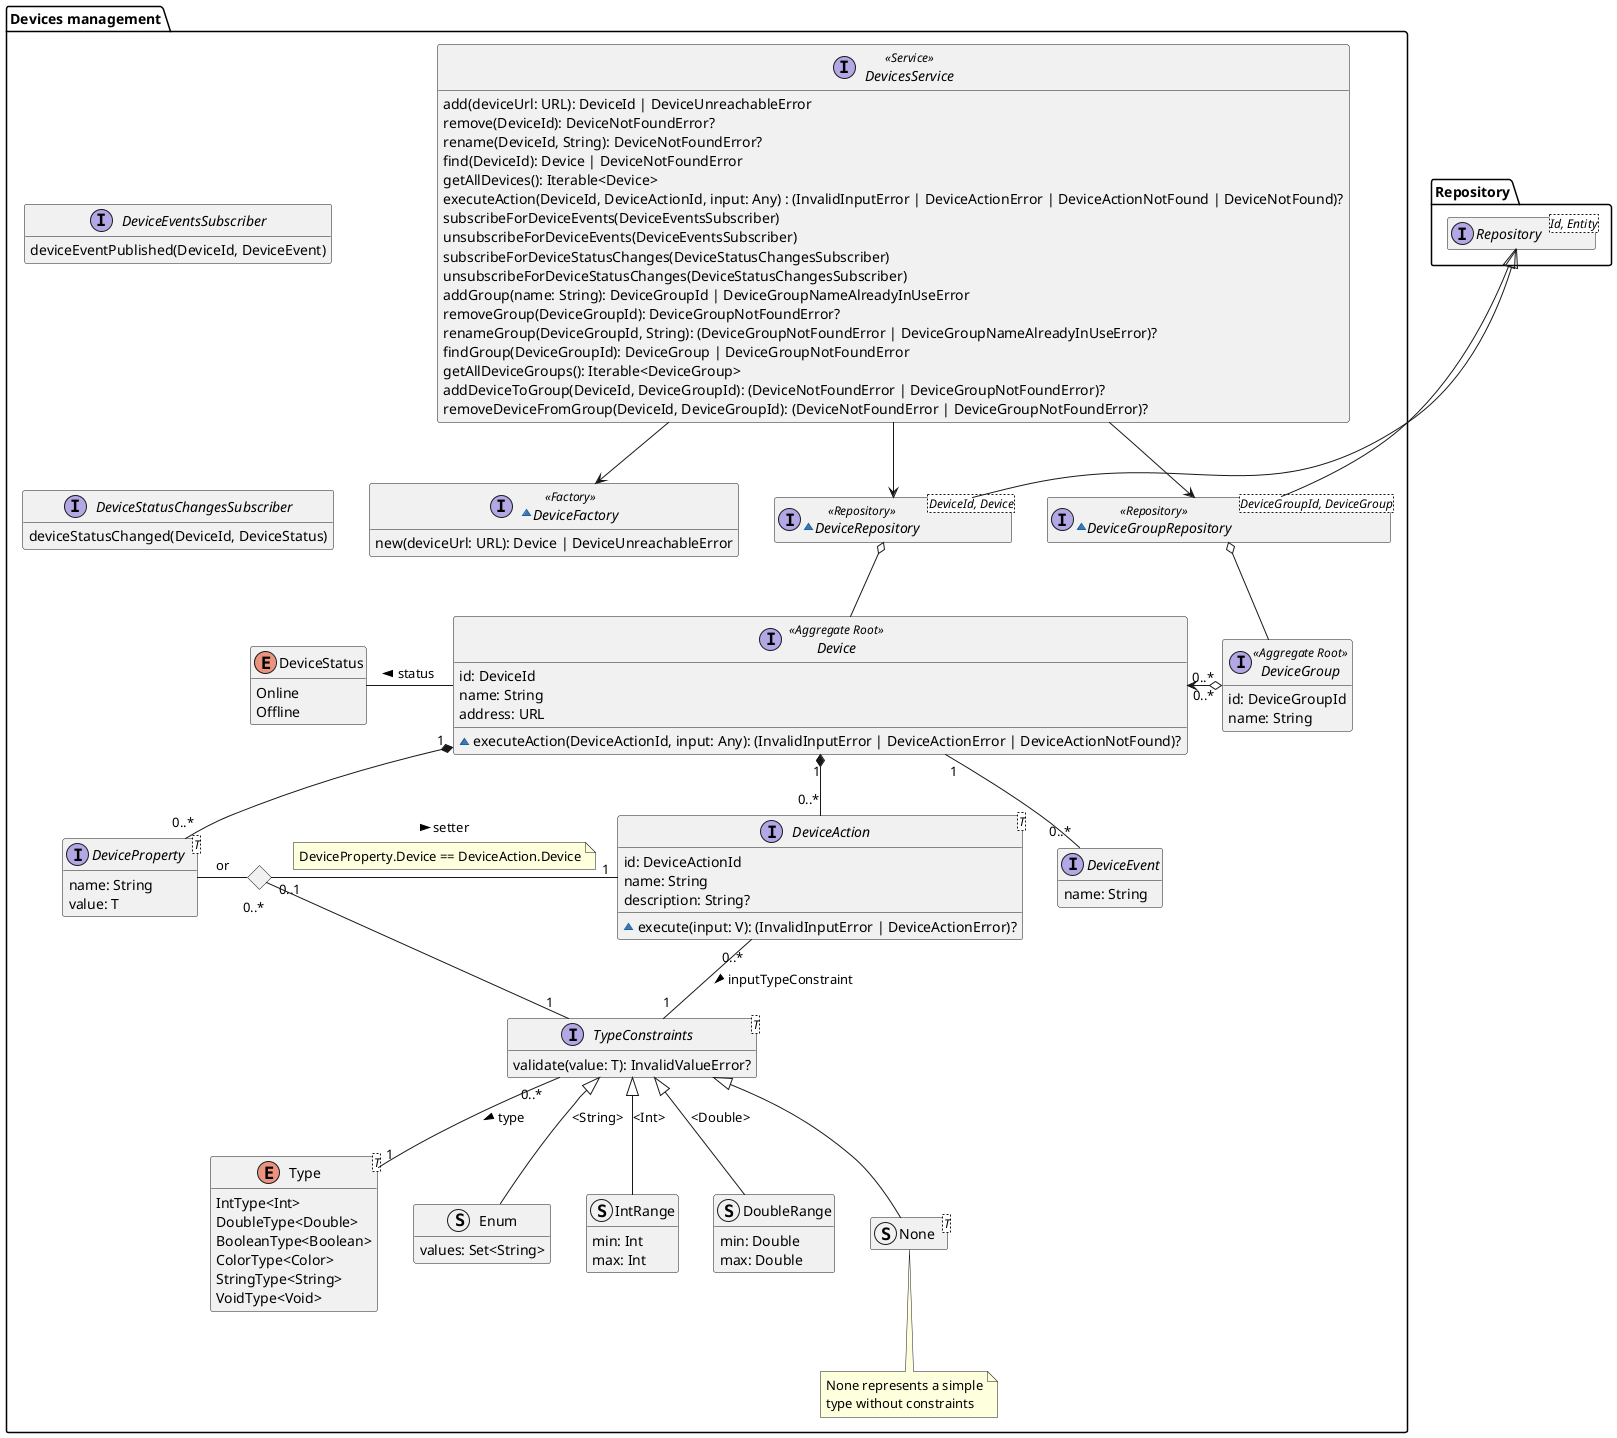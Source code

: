 @startuml devices-management-domain-model

hide empty members
package Repository{
    interface Repository<Id, Entity>
}

package "Devices management" {

    interface Device <<Aggregate Root>> {
        id: DeviceId
        name: String
        address: URL
        ~ executeAction(DeviceActionId, input: Any): (InvalidInputError | DeviceActionError | DeviceActionNotFound)?
    }

    enum DeviceStatus {
        Online
        Offline
    }

    interface DeviceGroup <<Aggregate Root>> {
        id: DeviceGroupId
        name: String
    }

    enum Type<T> {
        IntType<Int>
        DoubleType<Double>
        BooleanType<Boolean>
        ColorType<Color>
        StringType<String>
        VoidType<Void>
    }

    interface TypeConstraints<T> {
        validate(value: T): InvalidValueError?
    }

    struct Enum {
        values: Set<String>
    }

    struct IntRange {
        min: Int
        max: Int
    }

    struct DoubleRange {
        min: Double
        max: Double
    }

    struct None<T>
    note bottom of None
        None represents a simple
        type without constraints
    end note


    interface DeviceProperty<T> {
        name: String
        value: T
    }

    interface DeviceAction<T> {
        id: DeviceActionId
        name: String
        description: String?
        ~ execute(input: V): (InvalidInputError | DeviceActionError)?
    }

    interface DeviceEvent {
        name: String
    }

    ~interface DeviceRepository<DeviceId, Device> <<Repository>> {
    }
    ~interface DeviceGroupRepository<DeviceGroupId, DeviceGroup> <<Repository>> {
    }

    interface DeviceEventsSubscriber {
        deviceEventPublished(DeviceId, DeviceEvent)
    }

    interface DeviceStatusChangesSubscriber {
        deviceStatusChanged(DeviceId, DeviceStatus)
    }

    interface DevicesService <<Service>> {
        add(deviceUrl: URL): DeviceId | DeviceUnreachableError
        remove(DeviceId): DeviceNotFoundError?
        rename(DeviceId, String): DeviceNotFoundError?
        find(DeviceId): Device | DeviceNotFoundError
        getAllDevices(): Iterable<Device>
        executeAction(DeviceId, DeviceActionId, input: Any) : (InvalidInputError | DeviceActionError | DeviceActionNotFound | DeviceNotFound)?
        subscribeForDeviceEvents(DeviceEventsSubscriber)
        unsubscribeForDeviceEvents(DeviceEventsSubscriber)
        subscribeForDeviceStatusChanges(DeviceStatusChangesSubscriber)
        unsubscribeForDeviceStatusChanges(DeviceStatusChangesSubscriber)
        addGroup(name: String): DeviceGroupId | DeviceGroupNameAlreadyInUseError
        removeGroup(DeviceGroupId): DeviceGroupNotFoundError?
        renameGroup(DeviceGroupId, String): (DeviceGroupNotFoundError | DeviceGroupNameAlreadyInUseError)?
        findGroup(DeviceGroupId): DeviceGroup | DeviceGroupNotFoundError
        getAllDeviceGroups(): Iterable<DeviceGroup>
        addDeviceToGroup(DeviceId, DeviceGroupId): (DeviceNotFoundError | DeviceGroupNotFoundError)?
        removeDeviceFromGroup(DeviceId, DeviceGroupId): (DeviceNotFoundError | DeviceGroupNotFoundError)?
    }

    ~interface DeviceFactory <<Factory>> {
        new(deviceUrl: URL): Device | DeviceUnreachableError
    }


    Device -l- DeviceStatus : "status >"
    Device "0..*"  <-r-o "0..*" DeviceGroup
    TypeConstraints "0..*" -- "1" Type : "type >"
    Enum -u-|> TypeConstraints : "<String>"
    IntRange -u-|> TypeConstraints : "<Int>"
    DoubleRange -u-|> TypeConstraints : "<Double>"
    None -u-|> TypeConstraints
    DeviceAction "0..*" -- "1" TypeConstraints : "inputTypeConstraint >"
    Device "1" *-- "0..*" DeviceProperty
    Device "1" *-- "0..*" DeviceAction
    <> Diamond
    DeviceProperty -r- Diamond : "or"
    Diamond "0..1" -r- "1" DeviceAction : "setter >"
    note on link
        DeviceProperty.Device == DeviceAction.Device
    end note
    Diamond "0..*" -- "1" TypeConstraints
    Device "1" -- "0..*" DeviceEvent
    DeviceGroupRepository -u-|> Repository.Repository
    DeviceGroupRepository o-- DeviceGroup
    DeviceRepository -u-|> Repository.Repository
    DeviceRepository o-- Device
    DevicesService --> DeviceRepository
    DevicesService --> DeviceGroupRepository
    DevicesService --> DeviceFactory
    DeviceEventsSubscriber -[hidden]- DeviceStatusChangesSubscriber
}

@enduml
